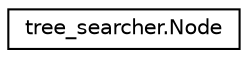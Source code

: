 digraph "Graphical Class Hierarchy"
{
  edge [fontname="Helvetica",fontsize="10",labelfontname="Helvetica",labelfontsize="10"];
  node [fontname="Helvetica",fontsize="10",shape=record];
  rankdir="LR";
  Node1 [label="tree_searcher.Node",height=0.2,width=0.4,color="black", fillcolor="white", style="filled",URL="$classtree__searcher_1_1_node.html"];
}
